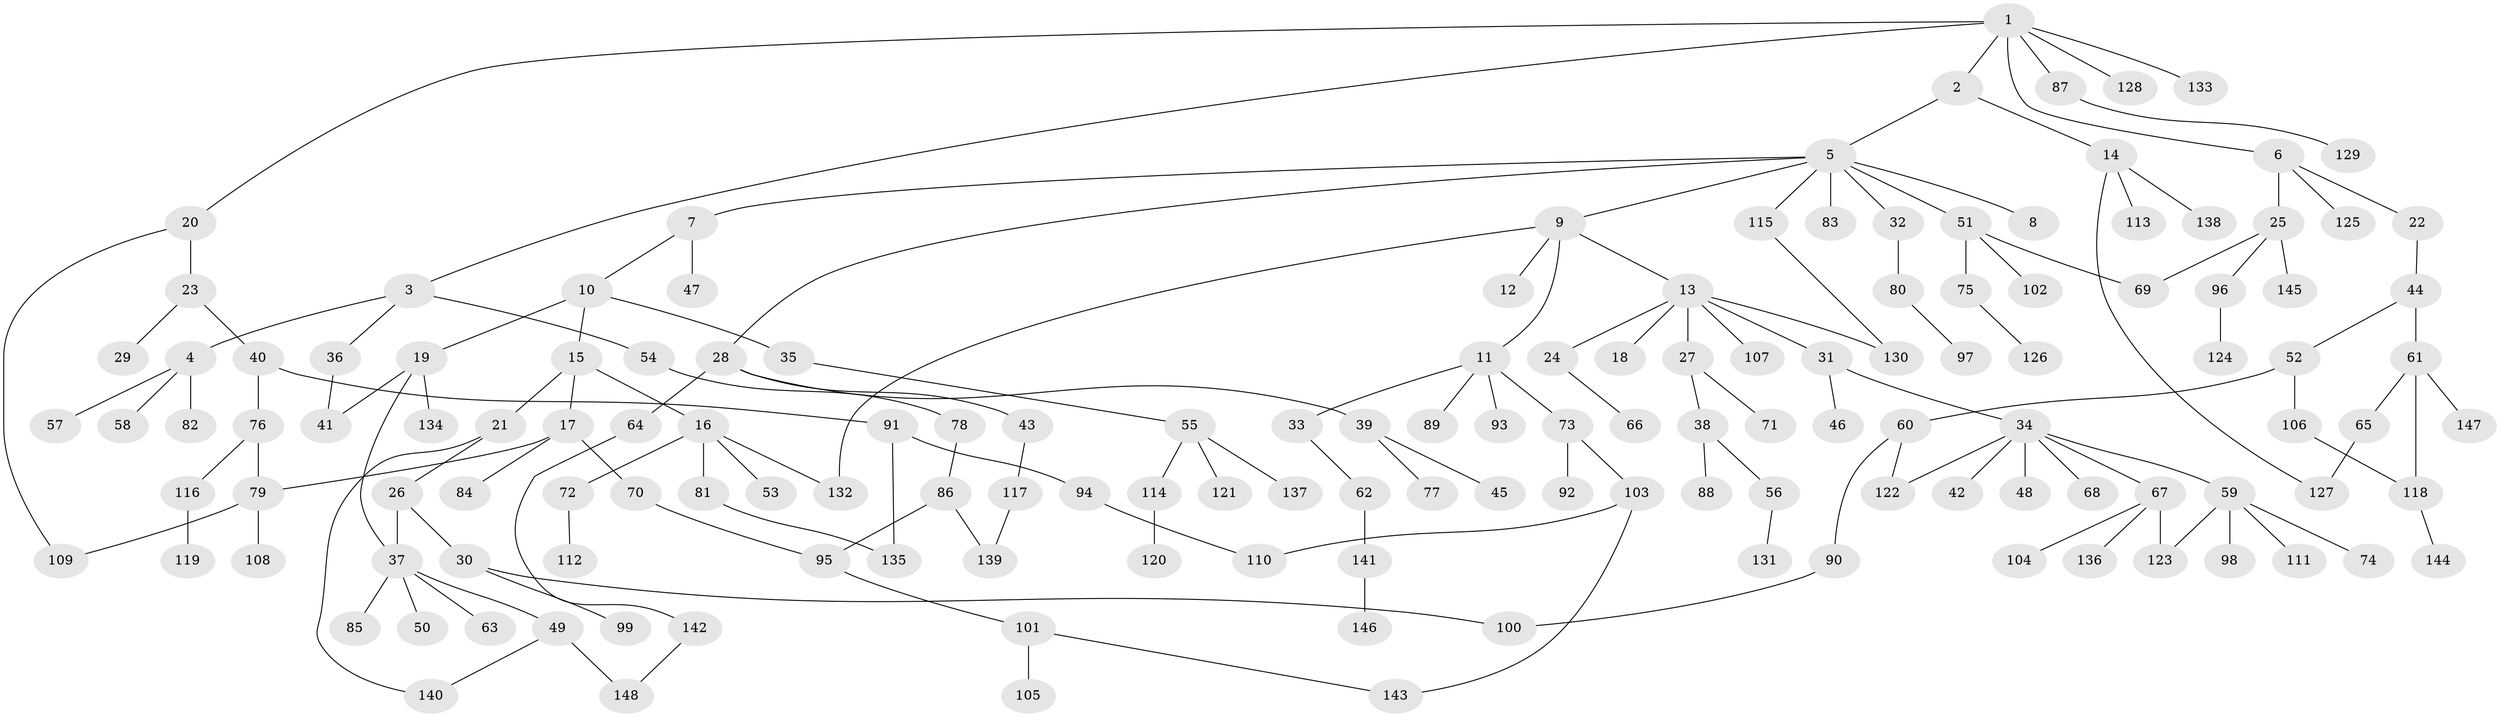 // Generated by graph-tools (version 1.1) at 2025/42/03/09/25 04:42:39]
// undirected, 148 vertices, 166 edges
graph export_dot {
graph [start="1"]
  node [color=gray90,style=filled];
  1;
  2;
  3;
  4;
  5;
  6;
  7;
  8;
  9;
  10;
  11;
  12;
  13;
  14;
  15;
  16;
  17;
  18;
  19;
  20;
  21;
  22;
  23;
  24;
  25;
  26;
  27;
  28;
  29;
  30;
  31;
  32;
  33;
  34;
  35;
  36;
  37;
  38;
  39;
  40;
  41;
  42;
  43;
  44;
  45;
  46;
  47;
  48;
  49;
  50;
  51;
  52;
  53;
  54;
  55;
  56;
  57;
  58;
  59;
  60;
  61;
  62;
  63;
  64;
  65;
  66;
  67;
  68;
  69;
  70;
  71;
  72;
  73;
  74;
  75;
  76;
  77;
  78;
  79;
  80;
  81;
  82;
  83;
  84;
  85;
  86;
  87;
  88;
  89;
  90;
  91;
  92;
  93;
  94;
  95;
  96;
  97;
  98;
  99;
  100;
  101;
  102;
  103;
  104;
  105;
  106;
  107;
  108;
  109;
  110;
  111;
  112;
  113;
  114;
  115;
  116;
  117;
  118;
  119;
  120;
  121;
  122;
  123;
  124;
  125;
  126;
  127;
  128;
  129;
  130;
  131;
  132;
  133;
  134;
  135;
  136;
  137;
  138;
  139;
  140;
  141;
  142;
  143;
  144;
  145;
  146;
  147;
  148;
  1 -- 2;
  1 -- 3;
  1 -- 6;
  1 -- 20;
  1 -- 87;
  1 -- 128;
  1 -- 133;
  2 -- 5;
  2 -- 14;
  3 -- 4;
  3 -- 36;
  3 -- 54;
  4 -- 57;
  4 -- 58;
  4 -- 82;
  5 -- 7;
  5 -- 8;
  5 -- 9;
  5 -- 28;
  5 -- 32;
  5 -- 51;
  5 -- 83;
  5 -- 115;
  6 -- 22;
  6 -- 25;
  6 -- 125;
  7 -- 10;
  7 -- 47;
  9 -- 11;
  9 -- 12;
  9 -- 13;
  9 -- 132;
  10 -- 15;
  10 -- 19;
  10 -- 35;
  11 -- 33;
  11 -- 73;
  11 -- 89;
  11 -- 93;
  13 -- 18;
  13 -- 24;
  13 -- 27;
  13 -- 31;
  13 -- 107;
  13 -- 130;
  14 -- 113;
  14 -- 127;
  14 -- 138;
  15 -- 16;
  15 -- 17;
  15 -- 21;
  16 -- 53;
  16 -- 72;
  16 -- 81;
  16 -- 132;
  17 -- 70;
  17 -- 84;
  17 -- 79;
  19 -- 134;
  19 -- 41;
  19 -- 37;
  20 -- 23;
  20 -- 109;
  21 -- 26;
  21 -- 140;
  22 -- 44;
  23 -- 29;
  23 -- 40;
  24 -- 66;
  25 -- 69;
  25 -- 96;
  25 -- 145;
  26 -- 30;
  26 -- 37;
  27 -- 38;
  27 -- 71;
  28 -- 39;
  28 -- 43;
  28 -- 64;
  30 -- 99;
  30 -- 100;
  31 -- 34;
  31 -- 46;
  32 -- 80;
  33 -- 62;
  34 -- 42;
  34 -- 48;
  34 -- 59;
  34 -- 67;
  34 -- 68;
  34 -- 122;
  35 -- 55;
  36 -- 41;
  37 -- 49;
  37 -- 50;
  37 -- 63;
  37 -- 85;
  38 -- 56;
  38 -- 88;
  39 -- 45;
  39 -- 77;
  40 -- 76;
  40 -- 91;
  43 -- 117;
  44 -- 52;
  44 -- 61;
  49 -- 140;
  49 -- 148;
  51 -- 75;
  51 -- 102;
  51 -- 69;
  52 -- 60;
  52 -- 106;
  54 -- 78;
  55 -- 114;
  55 -- 121;
  55 -- 137;
  56 -- 131;
  59 -- 74;
  59 -- 98;
  59 -- 111;
  59 -- 123;
  60 -- 90;
  60 -- 122;
  61 -- 65;
  61 -- 118;
  61 -- 147;
  62 -- 141;
  64 -- 142;
  65 -- 127;
  67 -- 104;
  67 -- 123;
  67 -- 136;
  70 -- 95;
  72 -- 112;
  73 -- 92;
  73 -- 103;
  75 -- 126;
  76 -- 79;
  76 -- 116;
  78 -- 86;
  79 -- 108;
  79 -- 109;
  80 -- 97;
  81 -- 135;
  86 -- 95;
  86 -- 139;
  87 -- 129;
  90 -- 100;
  91 -- 94;
  91 -- 135;
  94 -- 110;
  95 -- 101;
  96 -- 124;
  101 -- 105;
  101 -- 143;
  103 -- 110;
  103 -- 143;
  106 -- 118;
  114 -- 120;
  115 -- 130;
  116 -- 119;
  117 -- 139;
  118 -- 144;
  141 -- 146;
  142 -- 148;
}

